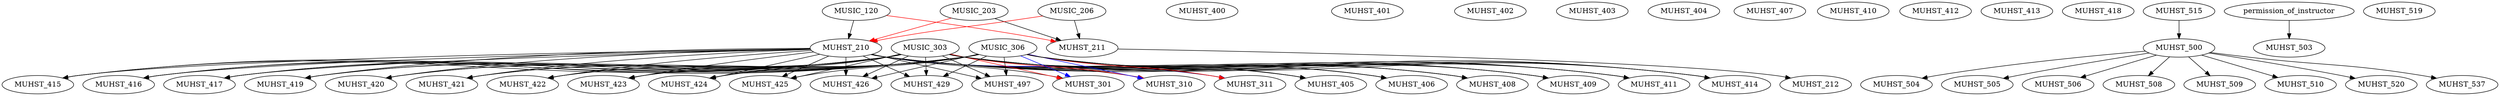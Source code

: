 digraph G {
    edge [color=black];
    MUSIC_120 -> MUHST_210;
    edge [color=red];
    MUSIC_203 -> MUHST_210;
    MUSIC_206 -> MUHST_210;
    edge [color=black];
    MUSIC_203 -> MUHST_211;
    MUSIC_206 -> MUHST_211;
    edge [color=red];
    MUSIC_120 -> MUHST_211;
    edge [color=black];
    MUHST_211 -> MUHST_212;
    edge [color=black];
    MUHST_210 -> MUHST_301;
    edge [color=red];
    MUSIC_303 -> MUHST_301;
    edge [color=blue];
    MUSIC_306 -> MUHST_301;
    edge [color=black];
    MUHST_210 -> MUHST_310;
    edge [color=red];
    MUSIC_303 -> MUHST_310;
    edge [color=blue];
    MUSIC_306 -> MUHST_310;
    edge [color=black];
    MUSIC_303 -> MUHST_311;
    edge [color=red];
    MUSIC_306 -> MUHST_311;
    edge [color=blue];
    MUHST_210 -> MUHST_311;
    MUHST_400;
    MUHST_401;
    MUHST_402;
    MUHST_403;
    MUHST_404;
    edge [color=black];
    MUHST_210 -> MUHST_405;
    MUSIC_303 -> MUHST_405;
    MUSIC_306 -> MUHST_405;
    edge [color=black];
    MUHST_210 -> MUHST_406;
    MUSIC_303 -> MUHST_406;
    MUSIC_306 -> MUHST_406;
    MUHST_407;
    edge [color=black];
    MUHST_210 -> MUHST_408;
    MUSIC_303 -> MUHST_408;
    MUSIC_306 -> MUHST_408;
    edge [color=black];
    MUHST_210 -> MUHST_409;
    MUSIC_303 -> MUHST_409;
    MUSIC_306 -> MUHST_409;
    MUHST_410;
    edge [color=black];
    MUHST_210 -> MUHST_411;
    MUSIC_303 -> MUHST_411;
    MUSIC_306 -> MUHST_411;
    MUHST_412;
    MUHST_413;
    edge [color=black];
    MUHST_210 -> MUHST_414;
    MUSIC_303 -> MUHST_414;
    MUSIC_306 -> MUHST_414;
    edge [color=black];
    MUHST_210 -> MUHST_415;
    MUSIC_303 -> MUHST_415;
    MUSIC_306 -> MUHST_415;
    edge [color=black];
    MUHST_210 -> MUHST_416;
    MUSIC_303 -> MUHST_416;
    MUSIC_306 -> MUHST_416;
    edge [color=black];
    MUHST_210 -> MUHST_417;
    MUSIC_303 -> MUHST_417;
    MUSIC_306 -> MUHST_417;
    MUHST_418;
    edge [color=black];
    MUHST_210 -> MUHST_419;
    MUSIC_303 -> MUHST_419;
    MUSIC_306 -> MUHST_419;
    edge [color=black];
    MUHST_210 -> MUHST_420;
    MUSIC_303 -> MUHST_420;
    MUSIC_306 -> MUHST_420;
    edge [color=black];
    MUHST_210 -> MUHST_421;
    MUSIC_303 -> MUHST_421;
    MUSIC_306 -> MUHST_421;
    edge [color=black];
    MUHST_210 -> MUHST_422;
    MUSIC_303 -> MUHST_422;
    MUSIC_306 -> MUHST_422;
    edge [color=black];
    MUHST_210 -> MUHST_423;
    MUSIC_303 -> MUHST_423;
    MUSIC_306 -> MUHST_423;
    edge [color=black];
    MUHST_210 -> MUHST_424;
    MUSIC_303 -> MUHST_424;
    MUSIC_306 -> MUHST_424;
    edge [color=black];
    MUHST_210 -> MUHST_425;
    MUSIC_303 -> MUHST_425;
    MUSIC_306 -> MUHST_425;
    edge [color=black];
    MUHST_210 -> MUHST_426;
    MUSIC_303 -> MUHST_426;
    MUSIC_306 -> MUHST_426;
    edge [color=black];
    MUHST_210 -> MUHST_429;
    MUSIC_303 -> MUHST_429;
    MUSIC_306 -> MUHST_429;
    edge [color=black];
    MUHST_210 -> MUHST_497;
    MUSIC_303 -> MUHST_497;
    MUSIC_306 -> MUHST_497;
    edge [color=black];
    MUHST_515 -> MUHST_500;
    edge [color=black];
    permission_of_instructor -> MUHST_503;
    edge [color=black];
    MUHST_500 -> MUHST_504;
    edge [color=black];
    MUHST_500 -> MUHST_505;
    edge [color=black];
    MUHST_500 -> MUHST_506;
    edge [color=black];
    MUHST_500 -> MUHST_508;
    edge [color=black];
    MUHST_500 -> MUHST_509;
    edge [color=black];
    MUHST_500 -> MUHST_510;
    MUHST_515;
    MUHST_519;
    edge [color=black];
    MUHST_500 -> MUHST_520;
    edge [color=black];
    MUHST_500 -> MUHST_537;
}
